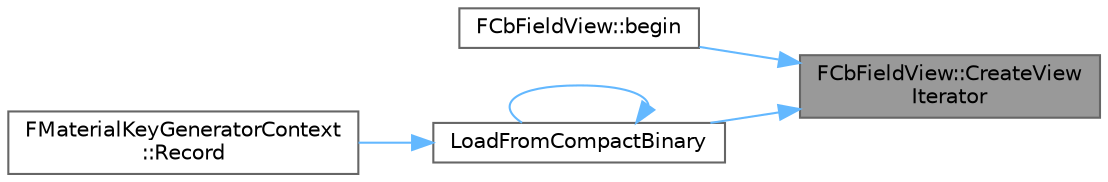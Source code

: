 digraph "FCbFieldView::CreateViewIterator"
{
 // INTERACTIVE_SVG=YES
 // LATEX_PDF_SIZE
  bgcolor="transparent";
  edge [fontname=Helvetica,fontsize=10,labelfontname=Helvetica,labelfontsize=10];
  node [fontname=Helvetica,fontsize=10,shape=box,height=0.2,width=0.4];
  rankdir="RL";
  Node1 [id="Node000001",label="FCbFieldView::CreateView\lIterator",height=0.2,width=0.4,color="gray40", fillcolor="grey60", style="filled", fontcolor="black",tooltip="Create an iterator for the fields of an array or object, otherwise an empty iterator."];
  Node1 -> Node2 [id="edge1_Node000001_Node000002",dir="back",color="steelblue1",style="solid",tooltip=" "];
  Node2 [id="Node000002",label="FCbFieldView::begin",height=0.2,width=0.4,color="grey40", fillcolor="white", style="filled",URL="$dc/deb/classFCbFieldView.html#ae69942ebe797f89857efc6f4b86bbc1f",tooltip="DO NOT USE DIRECTLY."];
  Node1 -> Node3 [id="edge2_Node000001_Node000003",dir="back",color="steelblue1",style="solid",tooltip=" "];
  Node3 [id="Node000003",label="LoadFromCompactBinary",height=0.2,width=0.4,color="grey40", fillcolor="white", style="filled",URL="$d2/df2/CompactBinaryContainerSerialization_8h.html#a08d23593482dc34a0feae7585f9e9cae",tooltip=" "];
  Node3 -> Node3 [id="edge3_Node000003_Node000003",dir="back",color="steelblue1",style="solid",tooltip=" "];
  Node3 -> Node4 [id="edge4_Node000003_Node000004",dir="back",color="steelblue1",style="solid",tooltip=" "];
  Node4 [id="Node000004",label="FMaterialKeyGeneratorContext\l::Record",height=0.2,width=0.4,color="grey40", fillcolor="white", style="filled",URL="$d5/d1c/classFMaterialKeyGeneratorContext.html#a6856eda66adc4fdeb3e25b9502a929c1",tooltip="When saving or loading, save the given Data with the given name."];
}
